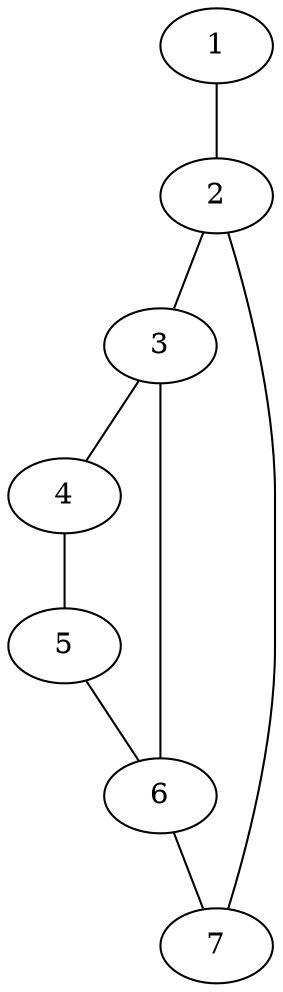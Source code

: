 graph G {
1;
2;
3 [weight=2];
4 [weight=2];
5 [weight=2];
6 [weight=2];

7 [weight=3];


1 -- 2;

2 -- 3;
3 -- 4;
4 -- 5;
5 -- 6;
6 -- 3;
2 -- 7;
6 -- 7;
}